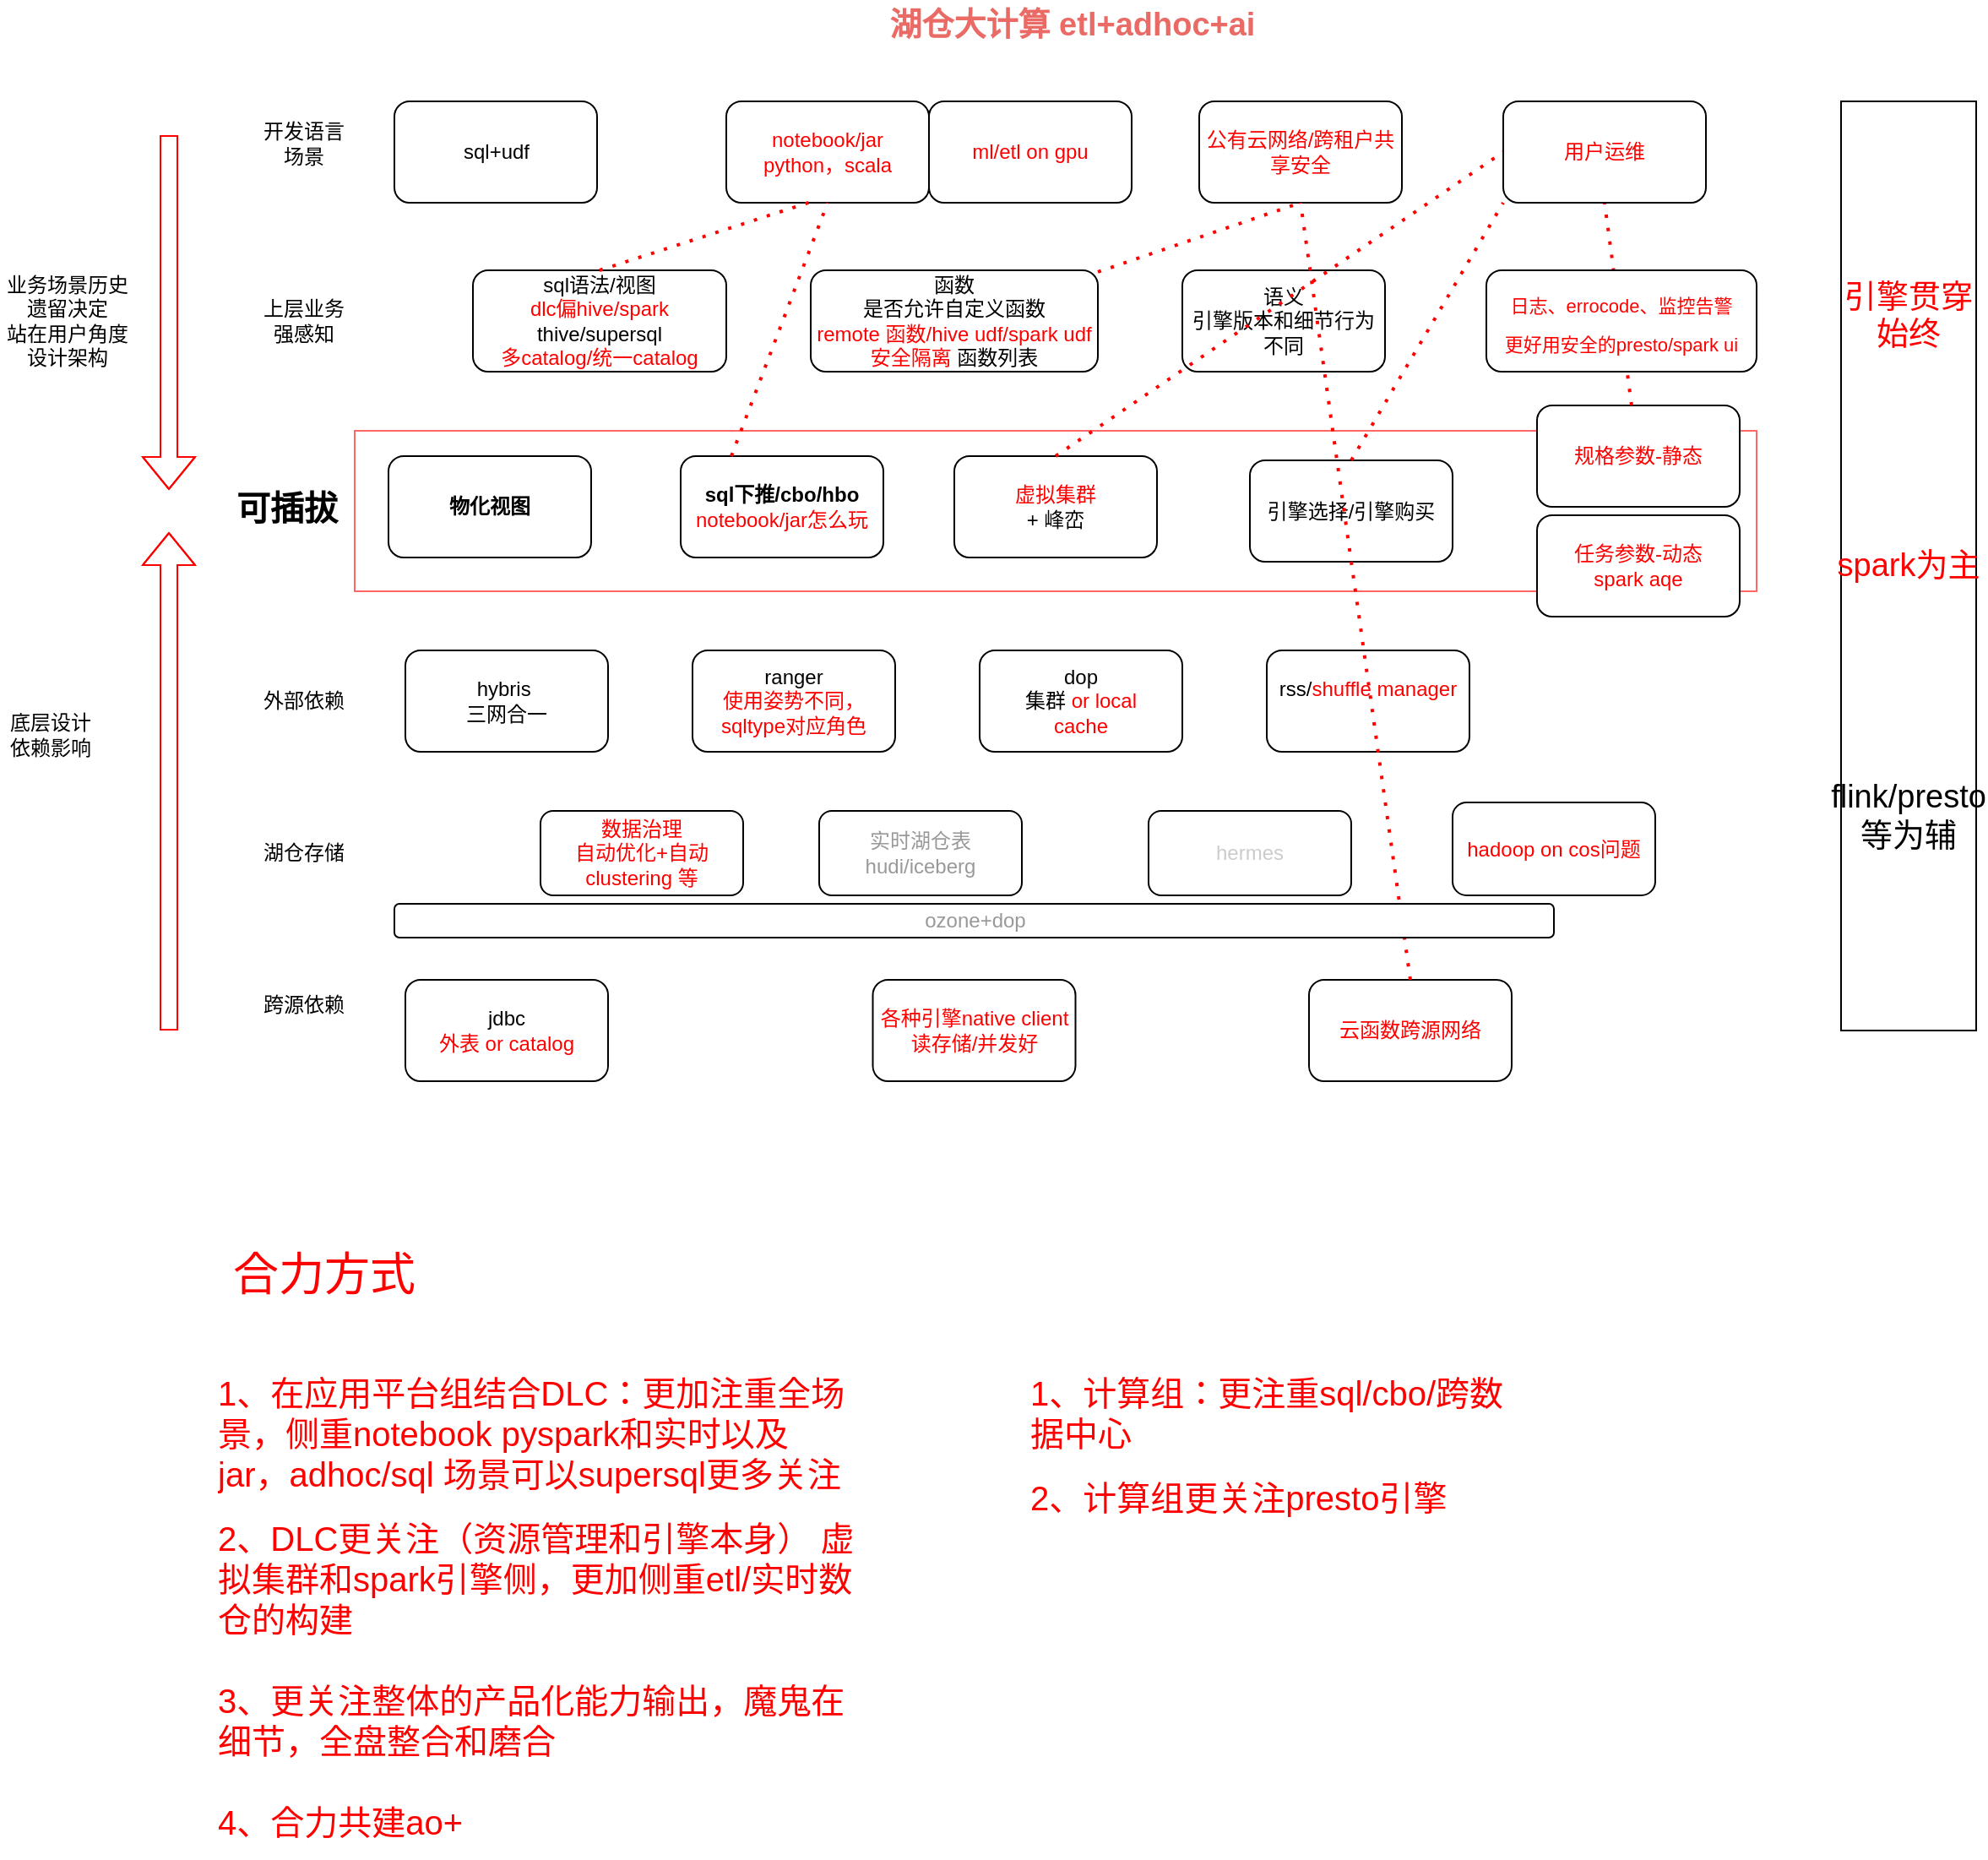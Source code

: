 <mxfile version="20.5.3" type="github">
  <diagram id="of9-G843k6Hil0wtaBBc" name="Page-1">
    <mxGraphModel dx="1426" dy="839" grid="1" gridSize="10" guides="1" tooltips="1" connect="1" arrows="1" fold="1" page="1" pageScale="1" pageWidth="827" pageHeight="1169" math="0" shadow="0">
      <root>
        <mxCell id="0" />
        <mxCell id="1" parent="0" />
        <mxCell id="PXcGYMHyOknp1wHEo6e0-32" value="" style="rounded=0;whiteSpace=wrap;html=1;strokeColor=#FF6666;fontSize=19;fontColor=#000000;" parent="1" vertex="1">
          <mxGeometry x="220" y="295" width="830" height="95" as="geometry" />
        </mxCell>
        <mxCell id="PXcGYMHyOknp1wHEo6e0-1" value="&lt;font&gt;sql语法/视图&lt;br&gt;&lt;/font&gt;&lt;font color=&quot;#ff0000&quot;&gt;dlc偏hive/spark&lt;br&gt;&lt;/font&gt;thive/supersql&lt;br&gt;&lt;font color=&quot;#ff0000&quot;&gt;多catalog/统一catalog&lt;/font&gt;" style="rounded=1;whiteSpace=wrap;html=1;fontColor=#000000;" parent="1" vertex="1">
          <mxGeometry x="290" y="200" width="150" height="60" as="geometry" />
        </mxCell>
        <mxCell id="PXcGYMHyOknp1wHEo6e0-2" value="上层业务强感知" style="text;html=1;strokeColor=none;fillColor=none;align=center;verticalAlign=middle;whiteSpace=wrap;rounded=0;fontColor=#000000;" parent="1" vertex="1">
          <mxGeometry x="160" y="215" width="60" height="30" as="geometry" />
        </mxCell>
        <mxCell id="PXcGYMHyOknp1wHEo6e0-3" value="&lt;font&gt;函数&lt;/font&gt;&lt;br&gt;是否允许自定义函数&lt;br&gt;&lt;font color=&quot;#ff0000&quot;&gt;remote 函数/hive udf/spark udf&lt;br&gt;安全隔离&lt;/font&gt; 函数列表" style="rounded=1;whiteSpace=wrap;html=1;fontColor=#000000;" parent="1" vertex="1">
          <mxGeometry x="490" y="200" width="170" height="60" as="geometry" />
        </mxCell>
        <mxCell id="PXcGYMHyOknp1wHEo6e0-4" value="&lt;font&gt;语义&lt;br&gt;&lt;/font&gt;引擎版本和细节行为不同" style="rounded=1;whiteSpace=wrap;html=1;fontColor=#000000;" parent="1" vertex="1">
          <mxGeometry x="710" y="200" width="120" height="60" as="geometry" />
        </mxCell>
        <mxCell id="PXcGYMHyOknp1wHEo6e0-5" value="&lt;font&gt;notebook/jar&lt;br&gt;python，scala&lt;/font&gt;" style="rounded=1;whiteSpace=wrap;html=1;fontColor=#FF0000;" parent="1" vertex="1">
          <mxGeometry x="440" y="100" width="120" height="60" as="geometry" />
        </mxCell>
        <mxCell id="PXcGYMHyOknp1wHEo6e0-6" value="开发语言场景" style="text;html=1;strokeColor=none;fillColor=none;align=center;verticalAlign=middle;whiteSpace=wrap;rounded=0;fontColor=#000000;" parent="1" vertex="1">
          <mxGeometry x="160" y="110" width="60" height="30" as="geometry" />
        </mxCell>
        <mxCell id="PXcGYMHyOknp1wHEo6e0-7" value="&lt;font&gt;sql+udf&lt;/font&gt;" style="rounded=1;whiteSpace=wrap;html=1;fontColor=#000000;" parent="1" vertex="1">
          <mxGeometry x="243.5" y="100" width="120" height="60" as="geometry" />
        </mxCell>
        <mxCell id="PXcGYMHyOknp1wHEo6e0-8" value="&lt;font&gt;hybris&amp;nbsp;&lt;br&gt;三网合一&lt;br&gt;&lt;/font&gt;" style="rounded=1;whiteSpace=wrap;html=1;fontColor=#000000;" parent="1" vertex="1">
          <mxGeometry x="250" y="425" width="120" height="60" as="geometry" />
        </mxCell>
        <mxCell id="PXcGYMHyOknp1wHEo6e0-9" value="可插拔" style="text;html=1;strokeColor=none;fillColor=none;align=center;verticalAlign=middle;whiteSpace=wrap;rounded=0;fontSize=20;fontStyle=1;fontColor=#000000;" parent="1" vertex="1">
          <mxGeometry x="140" y="325" width="80" height="30" as="geometry" />
        </mxCell>
        <mxCell id="PXcGYMHyOknp1wHEo6e0-10" value="&lt;font&gt;&lt;font color=&quot;#000000&quot;&gt;ranger&lt;br&gt;&lt;/font&gt;使用姿势不同，sqltype对应角色&lt;/font&gt;" style="rounded=1;whiteSpace=wrap;html=1;fontColor=#FF0000;" parent="1" vertex="1">
          <mxGeometry x="420" y="425" width="120" height="60" as="geometry" />
        </mxCell>
        <mxCell id="PXcGYMHyOknp1wHEo6e0-11" value="&lt;font&gt;引擎选择/引擎购买&lt;/font&gt;" style="rounded=1;whiteSpace=wrap;html=1;strokeColor=#000000;fontColor=#000000;" parent="1" vertex="1">
          <mxGeometry x="750" y="312.5" width="120" height="60" as="geometry" />
        </mxCell>
        <mxCell id="PXcGYMHyOknp1wHEo6e0-12" value="&lt;font&gt;&lt;b&gt;sql下推/cbo/hbo&lt;br&gt;&lt;/b&gt;&lt;font color=&quot;#ff0000&quot;&gt;notebook/jar怎么玩&lt;/font&gt;&lt;br&gt;&lt;/font&gt;" style="rounded=1;whiteSpace=wrap;html=1;fontColor=#000000;" parent="1" vertex="1">
          <mxGeometry x="413" y="310" width="120" height="60" as="geometry" />
        </mxCell>
        <mxCell id="PXcGYMHyOknp1wHEo6e0-14" value="&lt;font&gt;虚拟集群&lt;br&gt;&lt;font color=&quot;#000000&quot;&gt;+ 峰峦&lt;/font&gt;&lt;br&gt;&lt;/font&gt;" style="rounded=1;whiteSpace=wrap;html=1;fontColor=#FF0000;" parent="1" vertex="1">
          <mxGeometry x="575" y="310" width="120" height="60" as="geometry" />
        </mxCell>
        <mxCell id="PXcGYMHyOknp1wHEo6e0-15" value="外部依赖" style="text;html=1;strokeColor=none;fillColor=none;align=center;verticalAlign=middle;whiteSpace=wrap;rounded=0;fontColor=#000000;" parent="1" vertex="1">
          <mxGeometry x="160" y="440" width="60" height="30" as="geometry" />
        </mxCell>
        <mxCell id="PXcGYMHyOknp1wHEo6e0-16" value="&lt;font&gt;&lt;font color=&quot;#000000&quot;&gt;dop&lt;br&gt;集群&lt;/font&gt; or local&lt;br&gt;cache&lt;br&gt;&lt;/font&gt;" style="rounded=1;whiteSpace=wrap;html=1;fontColor=#FF0000;" parent="1" vertex="1">
          <mxGeometry x="590" y="425" width="120" height="60" as="geometry" />
        </mxCell>
        <mxCell id="PXcGYMHyOknp1wHEo6e0-17" value="&lt;font&gt;&lt;font color=&quot;#000000&quot;&gt;rss/&lt;/font&gt;shuffle manager&lt;br&gt;&lt;br&gt;&lt;/font&gt;" style="rounded=1;whiteSpace=wrap;html=1;fontColor=#FF0000;" parent="1" vertex="1">
          <mxGeometry x="760" y="425" width="120" height="60" as="geometry" />
        </mxCell>
        <mxCell id="PXcGYMHyOknp1wHEo6e0-18" value="跨源依赖" style="text;html=1;strokeColor=none;fillColor=none;align=center;verticalAlign=middle;whiteSpace=wrap;rounded=0;fontColor=#000000;" parent="1" vertex="1">
          <mxGeometry x="160" y="620" width="60" height="30" as="geometry" />
        </mxCell>
        <mxCell id="PXcGYMHyOknp1wHEo6e0-19" value="&lt;font&gt;&lt;font color=&quot;#000000&quot;&gt;jdbc&lt;br&gt;&lt;/font&gt;&lt;font&gt;外表 or catalog&lt;/font&gt;&lt;br&gt;&lt;/font&gt;" style="rounded=1;whiteSpace=wrap;html=1;fontColor=#FF0000;" parent="1" vertex="1">
          <mxGeometry x="250" y="620" width="120" height="60" as="geometry" />
        </mxCell>
        <mxCell id="PXcGYMHyOknp1wHEo6e0-20" value="&lt;font&gt;各种引擎native client 读存储/并发好&lt;br&gt;&lt;/font&gt;" style="rounded=1;whiteSpace=wrap;html=1;fontColor=#FF0000;" parent="1" vertex="1">
          <mxGeometry x="526.75" y="620" width="120" height="60" as="geometry" />
        </mxCell>
        <mxCell id="PXcGYMHyOknp1wHEo6e0-21" value="云函数跨源网络" style="rounded=1;whiteSpace=wrap;html=1;fontColor=#FF0000;" parent="1" vertex="1">
          <mxGeometry x="785" y="620" width="120" height="60" as="geometry" />
        </mxCell>
        <mxCell id="PXcGYMHyOknp1wHEo6e0-22" value="&lt;font&gt;公有云网络/跨租户共享安全&lt;/font&gt;" style="rounded=1;whiteSpace=wrap;html=1;fontColor=#FF0000;" parent="1" vertex="1">
          <mxGeometry x="720" y="100" width="120" height="60" as="geometry" />
        </mxCell>
        <mxCell id="PXcGYMHyOknp1wHEo6e0-24" value="" style="endArrow=none;dashed=1;html=1;dashPattern=1 3;strokeWidth=2;rounded=0;fontColor=#000000;entryX=0.5;entryY=1;entryDx=0;entryDy=0;exitX=0.25;exitY=0;exitDx=0;exitDy=0;strokeColor=#FF0000;" parent="1" source="PXcGYMHyOknp1wHEo6e0-12" target="PXcGYMHyOknp1wHEo6e0-5" edge="1">
          <mxGeometry width="50" height="50" relative="1" as="geometry">
            <mxPoint x="610" y="350" as="sourcePoint" />
            <mxPoint x="660" y="300" as="targetPoint" />
          </mxGeometry>
        </mxCell>
        <mxCell id="PXcGYMHyOknp1wHEo6e0-25" value="" style="endArrow=none;dashed=1;html=1;dashPattern=1 3;strokeWidth=2;rounded=0;strokeColor=#FF0000;fontColor=#000000;entryX=0;entryY=1;entryDx=0;entryDy=0;exitX=0.5;exitY=0;exitDx=0;exitDy=0;" parent="1" source="PXcGYMHyOknp1wHEo6e0-11" target="kQjfnwlOfMsw5ZT-PuDC-18" edge="1">
          <mxGeometry width="50" height="50" relative="1" as="geometry">
            <mxPoint x="610" y="350" as="sourcePoint" />
            <mxPoint x="900" y="160" as="targetPoint" />
          </mxGeometry>
        </mxCell>
        <mxCell id="PXcGYMHyOknp1wHEo6e0-26" value="" style="endArrow=none;dashed=1;html=1;dashPattern=1 3;strokeWidth=2;rounded=0;fontColor=#000000;entryX=0.417;entryY=0.992;entryDx=0;entryDy=0;exitX=0.5;exitY=0;exitDx=0;exitDy=0;strokeColor=#FF0000;entryPerimeter=0;" parent="1" source="PXcGYMHyOknp1wHEo6e0-1" target="PXcGYMHyOknp1wHEo6e0-5" edge="1">
          <mxGeometry width="50" height="50" relative="1" as="geometry">
            <mxPoint x="430" y="320" as="sourcePoint" />
            <mxPoint x="510" y="170" as="targetPoint" />
          </mxGeometry>
        </mxCell>
        <mxCell id="PXcGYMHyOknp1wHEo6e0-27" value="" style="shape=flexArrow;endArrow=classic;html=1;rounded=0;strokeColor=#FF0000;fontColor=#000000;" parent="1" edge="1">
          <mxGeometry width="50" height="50" relative="1" as="geometry">
            <mxPoint x="110" y="120" as="sourcePoint" />
            <mxPoint x="110" y="330" as="targetPoint" />
            <Array as="points">
              <mxPoint x="110" y="200" />
            </Array>
          </mxGeometry>
        </mxCell>
        <mxCell id="PXcGYMHyOknp1wHEo6e0-28" value="" style="shape=flexArrow;endArrow=classic;html=1;rounded=0;strokeColor=#FF0000;fontColor=#000000;" parent="1" edge="1">
          <mxGeometry width="50" height="50" relative="1" as="geometry">
            <mxPoint x="110" y="650" as="sourcePoint" />
            <mxPoint x="110" y="355" as="targetPoint" />
            <Array as="points">
              <mxPoint x="110" y="225" />
            </Array>
          </mxGeometry>
        </mxCell>
        <mxCell id="PXcGYMHyOknp1wHEo6e0-29" value="&lt;font color=&quot;#000000&quot;&gt;业务场景历史遗留决定&lt;br&gt;站在用户角度设计架构&lt;br&gt;&lt;/font&gt;" style="text;html=1;strokeColor=none;fillColor=none;align=center;verticalAlign=middle;whiteSpace=wrap;rounded=0;fontColor=#FFCCCC;" parent="1" vertex="1">
          <mxGeometry x="10" y="190" width="80" height="80" as="geometry" />
        </mxCell>
        <mxCell id="PXcGYMHyOknp1wHEo6e0-30" value="&lt;font color=&quot;#000000&quot;&gt;底层设计依赖影响&lt;/font&gt;" style="text;html=1;strokeColor=none;fillColor=none;align=center;verticalAlign=middle;whiteSpace=wrap;rounded=0;fontColor=#FFCCCC;" parent="1" vertex="1">
          <mxGeometry x="10" y="460" width="60" height="30" as="geometry" />
        </mxCell>
        <mxCell id="PXcGYMHyOknp1wHEo6e0-31" value="&lt;b&gt;&lt;font style=&quot;font-size: 19px;&quot; color=&quot;#ea6b66&quot;&gt;湖仓大计算 etl+adhoc+ai&lt;/font&gt;&lt;/b&gt;" style="text;html=1;strokeColor=none;fillColor=none;align=center;verticalAlign=middle;whiteSpace=wrap;rounded=0;fontColor=#000000;" parent="1" vertex="1">
          <mxGeometry x="110" y="40" width="1070" height="30" as="geometry" />
        </mxCell>
        <mxCell id="PXcGYMHyOknp1wHEo6e0-33" value="" style="endArrow=none;dashed=1;html=1;dashPattern=1 3;strokeWidth=2;rounded=0;strokeColor=#FF0000;fontSize=19;fontColor=#000000;entryX=0.5;entryY=1;entryDx=0;entryDy=0;" parent="1" source="PXcGYMHyOknp1wHEo6e0-3" target="PXcGYMHyOknp1wHEo6e0-22" edge="1">
          <mxGeometry width="50" height="50" relative="1" as="geometry">
            <mxPoint x="480" y="320" as="sourcePoint" />
            <mxPoint x="530" y="270" as="targetPoint" />
          </mxGeometry>
        </mxCell>
        <mxCell id="PXcGYMHyOknp1wHEo6e0-34" value="" style="endArrow=none;dashed=1;html=1;dashPattern=1 3;strokeWidth=2;rounded=0;strokeColor=#FF0000;fontSize=19;fontColor=#000000;entryX=0.5;entryY=1;entryDx=0;entryDy=0;exitX=0.5;exitY=0;exitDx=0;exitDy=0;" parent="1" source="PXcGYMHyOknp1wHEo6e0-21" target="PXcGYMHyOknp1wHEo6e0-22" edge="1">
          <mxGeometry width="50" height="50" relative="1" as="geometry">
            <mxPoint x="638.571" y="210" as="sourcePoint" />
            <mxPoint x="710" y="170" as="targetPoint" />
          </mxGeometry>
        </mxCell>
        <mxCell id="PXcGYMHyOknp1wHEo6e0-35" value="&lt;font&gt;&lt;b&gt;物化视图&lt;/b&gt;&lt;br&gt;&lt;/font&gt;" style="rounded=1;whiteSpace=wrap;html=1;fontColor=#000000;" parent="1" vertex="1">
          <mxGeometry x="240" y="310" width="120" height="60" as="geometry" />
        </mxCell>
        <mxCell id="kQjfnwlOfMsw5ZT-PuDC-1" value="&lt;h1 style=&quot;font-size: 20px;&quot;&gt;&lt;font style=&quot;font-weight: normal; font-size: 20px;&quot;&gt;1、在应用平台组结合DLC：更加注重全场景，侧重notebook pyspark和实时以及jar，adhoc/sql 场景可以supersql更多关注&lt;/font&gt;&lt;/h1&gt;&lt;div style=&quot;font-size: 20px;&quot;&gt;&lt;font style=&quot;font-size: 20px;&quot;&gt;2、DLC更关注（资源管理和引擎本身） 虚拟集群和spark引擎侧，更加侧重etl/实时数仓的构建&lt;/font&gt;&lt;/div&gt;&lt;div style=&quot;font-size: 20px;&quot;&gt;&lt;font style=&quot;font-size: 20px;&quot;&gt;&lt;br&gt;&lt;/font&gt;&lt;/div&gt;&lt;div style=&quot;font-size: 20px;&quot;&gt;&lt;font style=&quot;font-size: 20px;&quot;&gt;3、更关注整体的产品化能力输出，魔鬼在细节，全盘整合和磨合&lt;/font&gt;&lt;/div&gt;&lt;div style=&quot;font-size: 20px;&quot;&gt;&lt;font style=&quot;font-size: 20px;&quot;&gt;&lt;br&gt;&lt;/font&gt;&lt;/div&gt;&lt;div style=&quot;font-size: 20px;&quot;&gt;&lt;font style=&quot;font-size: 20px;&quot;&gt;4、合力共建ao+&amp;nbsp;&lt;/font&gt;&lt;/div&gt;" style="text;html=1;strokeColor=none;fillColor=none;spacing=5;spacingTop=-20;whiteSpace=wrap;overflow=hidden;rounded=0;fontColor=#FF0000;" vertex="1" parent="1">
          <mxGeometry x="134" y="850" width="386" height="290" as="geometry" />
        </mxCell>
        <mxCell id="kQjfnwlOfMsw5ZT-PuDC-2" value="数据治理&lt;br&gt;自动优化+自动clustering 等" style="rounded=1;whiteSpace=wrap;html=1;strokeColor=#000000;fontColor=#FF0000;" vertex="1" parent="1">
          <mxGeometry x="330" y="520" width="120" height="50" as="geometry" />
        </mxCell>
        <mxCell id="kQjfnwlOfMsw5ZT-PuDC-3" value="&lt;font style=&quot;font-size: 27px;&quot;&gt;合力方式&lt;/font&gt;" style="text;html=1;strokeColor=none;fillColor=none;align=center;verticalAlign=middle;whiteSpace=wrap;rounded=0;fontSize=20;fontColor=#FF0000;" vertex="1" parent="1">
          <mxGeometry x="142" y="780" width="120" height="30" as="geometry" />
        </mxCell>
        <mxCell id="kQjfnwlOfMsw5ZT-PuDC-4" value="&lt;h1 style=&quot;font-size: 20px;&quot;&gt;&lt;font style=&quot;font-weight: normal; font-size: 20px;&quot;&gt;1、计算组：更注重sql/cbo/跨数据中心&lt;/font&gt;&lt;/h1&gt;&lt;div style=&quot;font-size: 20px;&quot;&gt;&lt;font style=&quot;font-size: 20px;&quot;&gt;2、计算组更关注presto引擎&lt;/font&gt;&lt;/div&gt;" style="text;html=1;strokeColor=none;fillColor=none;spacing=5;spacingTop=-20;whiteSpace=wrap;overflow=hidden;rounded=0;fontColor=#FF0000;" vertex="1" parent="1">
          <mxGeometry x="615" y="850" width="290" height="120" as="geometry" />
        </mxCell>
        <mxCell id="kQjfnwlOfMsw5ZT-PuDC-7" value="引擎贯穿始终&lt;br&gt;&lt;br&gt;&lt;br&gt;&lt;br&gt;&lt;br&gt;&lt;br&gt;spark为主&lt;br&gt;&lt;br&gt;&lt;br&gt;&lt;br&gt;&lt;br&gt;&lt;br&gt;&lt;font color=&quot;#000000&quot;&gt;flink/presto等为辅&lt;/font&gt;" style="rounded=0;whiteSpace=wrap;html=1;fontSize=19;fontColor=#FF0000;" vertex="1" parent="1">
          <mxGeometry x="1100" y="100" width="80" height="550" as="geometry" />
        </mxCell>
        <mxCell id="kQjfnwlOfMsw5ZT-PuDC-8" value="ozone+dop" style="rounded=1;whiteSpace=wrap;html=1;strokeColor=#000000;fontColor=#999999;" vertex="1" parent="1">
          <mxGeometry x="243.5" y="575" width="686.5" height="20" as="geometry" />
        </mxCell>
        <mxCell id="kQjfnwlOfMsw5ZT-PuDC-9" value="实时湖仓表&lt;br&gt;hudi/iceberg" style="rounded=1;whiteSpace=wrap;html=1;strokeColor=#000000;fontColor=#999999;" vertex="1" parent="1">
          <mxGeometry x="495" y="520" width="120" height="50" as="geometry" />
        </mxCell>
        <mxCell id="kQjfnwlOfMsw5ZT-PuDC-10" value="湖仓存储" style="text;html=1;strokeColor=none;fillColor=none;align=center;verticalAlign=middle;whiteSpace=wrap;rounded=0;fontColor=#000000;" vertex="1" parent="1">
          <mxGeometry x="160" y="530" width="60" height="30" as="geometry" />
        </mxCell>
        <mxCell id="kQjfnwlOfMsw5ZT-PuDC-11" value="hermes" style="rounded=1;whiteSpace=wrap;html=1;strokeColor=#000000;fontColor=#CCCCCC;" vertex="1" parent="1">
          <mxGeometry x="690" y="520" width="120" height="50" as="geometry" />
        </mxCell>
        <mxCell id="kQjfnwlOfMsw5ZT-PuDC-13" value="规格参数-静态" style="rounded=1;whiteSpace=wrap;html=1;fontColor=#FF0000;" vertex="1" parent="1">
          <mxGeometry x="920" y="280" width="120" height="60" as="geometry" />
        </mxCell>
        <mxCell id="kQjfnwlOfMsw5ZT-PuDC-14" value="" style="endArrow=none;dashed=1;html=1;dashPattern=1 3;strokeWidth=2;rounded=0;strokeColor=#FF0000;fontColor=#000000;entryX=0.5;entryY=1;entryDx=0;entryDy=0;" edge="1" parent="1" source="kQjfnwlOfMsw5ZT-PuDC-13" target="kQjfnwlOfMsw5ZT-PuDC-18">
          <mxGeometry width="50" height="50" relative="1" as="geometry">
            <mxPoint x="820" y="322.5" as="sourcePoint" />
            <mxPoint x="910" y="170" as="targetPoint" />
          </mxGeometry>
        </mxCell>
        <mxCell id="kQjfnwlOfMsw5ZT-PuDC-15" value="任务参数-动态&lt;br&gt;spark aqe" style="rounded=1;whiteSpace=wrap;html=1;fontColor=#FF0000;" vertex="1" parent="1">
          <mxGeometry x="920" y="345" width="120" height="60" as="geometry" />
        </mxCell>
        <mxCell id="kQjfnwlOfMsw5ZT-PuDC-16" value="" style="endArrow=none;dashed=1;html=1;dashPattern=1 3;strokeWidth=2;rounded=0;strokeColor=#FF0000;fontColor=#000000;entryX=0;entryY=0.5;entryDx=0;entryDy=0;exitX=0.5;exitY=0;exitDx=0;exitDy=0;" edge="1" parent="1" source="PXcGYMHyOknp1wHEo6e0-14" target="kQjfnwlOfMsw5ZT-PuDC-18">
          <mxGeometry width="50" height="50" relative="1" as="geometry">
            <mxPoint x="820" y="322.5" as="sourcePoint" />
            <mxPoint x="870" y="160" as="targetPoint" />
          </mxGeometry>
        </mxCell>
        <mxCell id="kQjfnwlOfMsw5ZT-PuDC-17" value="&lt;font color=&quot;#ff0000&quot;&gt;hadoop on cos问题&lt;/font&gt;" style="rounded=1;whiteSpace=wrap;html=1;strokeColor=#000000;fontColor=#CCCCCC;" vertex="1" parent="1">
          <mxGeometry x="870" y="515" width="120" height="55" as="geometry" />
        </mxCell>
        <mxCell id="kQjfnwlOfMsw5ZT-PuDC-18" value="&lt;font&gt;用户运维&lt;/font&gt;" style="rounded=1;whiteSpace=wrap;html=1;fontColor=#FF0000;" vertex="1" parent="1">
          <mxGeometry x="900" y="100" width="120" height="60" as="geometry" />
        </mxCell>
        <mxCell id="kQjfnwlOfMsw5ZT-PuDC-19" value="&lt;font style=&quot;font-size: 11px;&quot;&gt;日志、errocode、监控告警&lt;br&gt;更好用安全的presto/spark ui&lt;/font&gt;" style="rounded=1;whiteSpace=wrap;html=1;fontSize=19;fontColor=#FF0000;" vertex="1" parent="1">
          <mxGeometry x="890" y="200" width="160" height="60" as="geometry" />
        </mxCell>
        <mxCell id="kQjfnwlOfMsw5ZT-PuDC-20" value="ml/etl on gpu" style="rounded=1;whiteSpace=wrap;html=1;fontColor=#FF0000;" vertex="1" parent="1">
          <mxGeometry x="560" y="100" width="120" height="60" as="geometry" />
        </mxCell>
      </root>
    </mxGraphModel>
  </diagram>
</mxfile>
